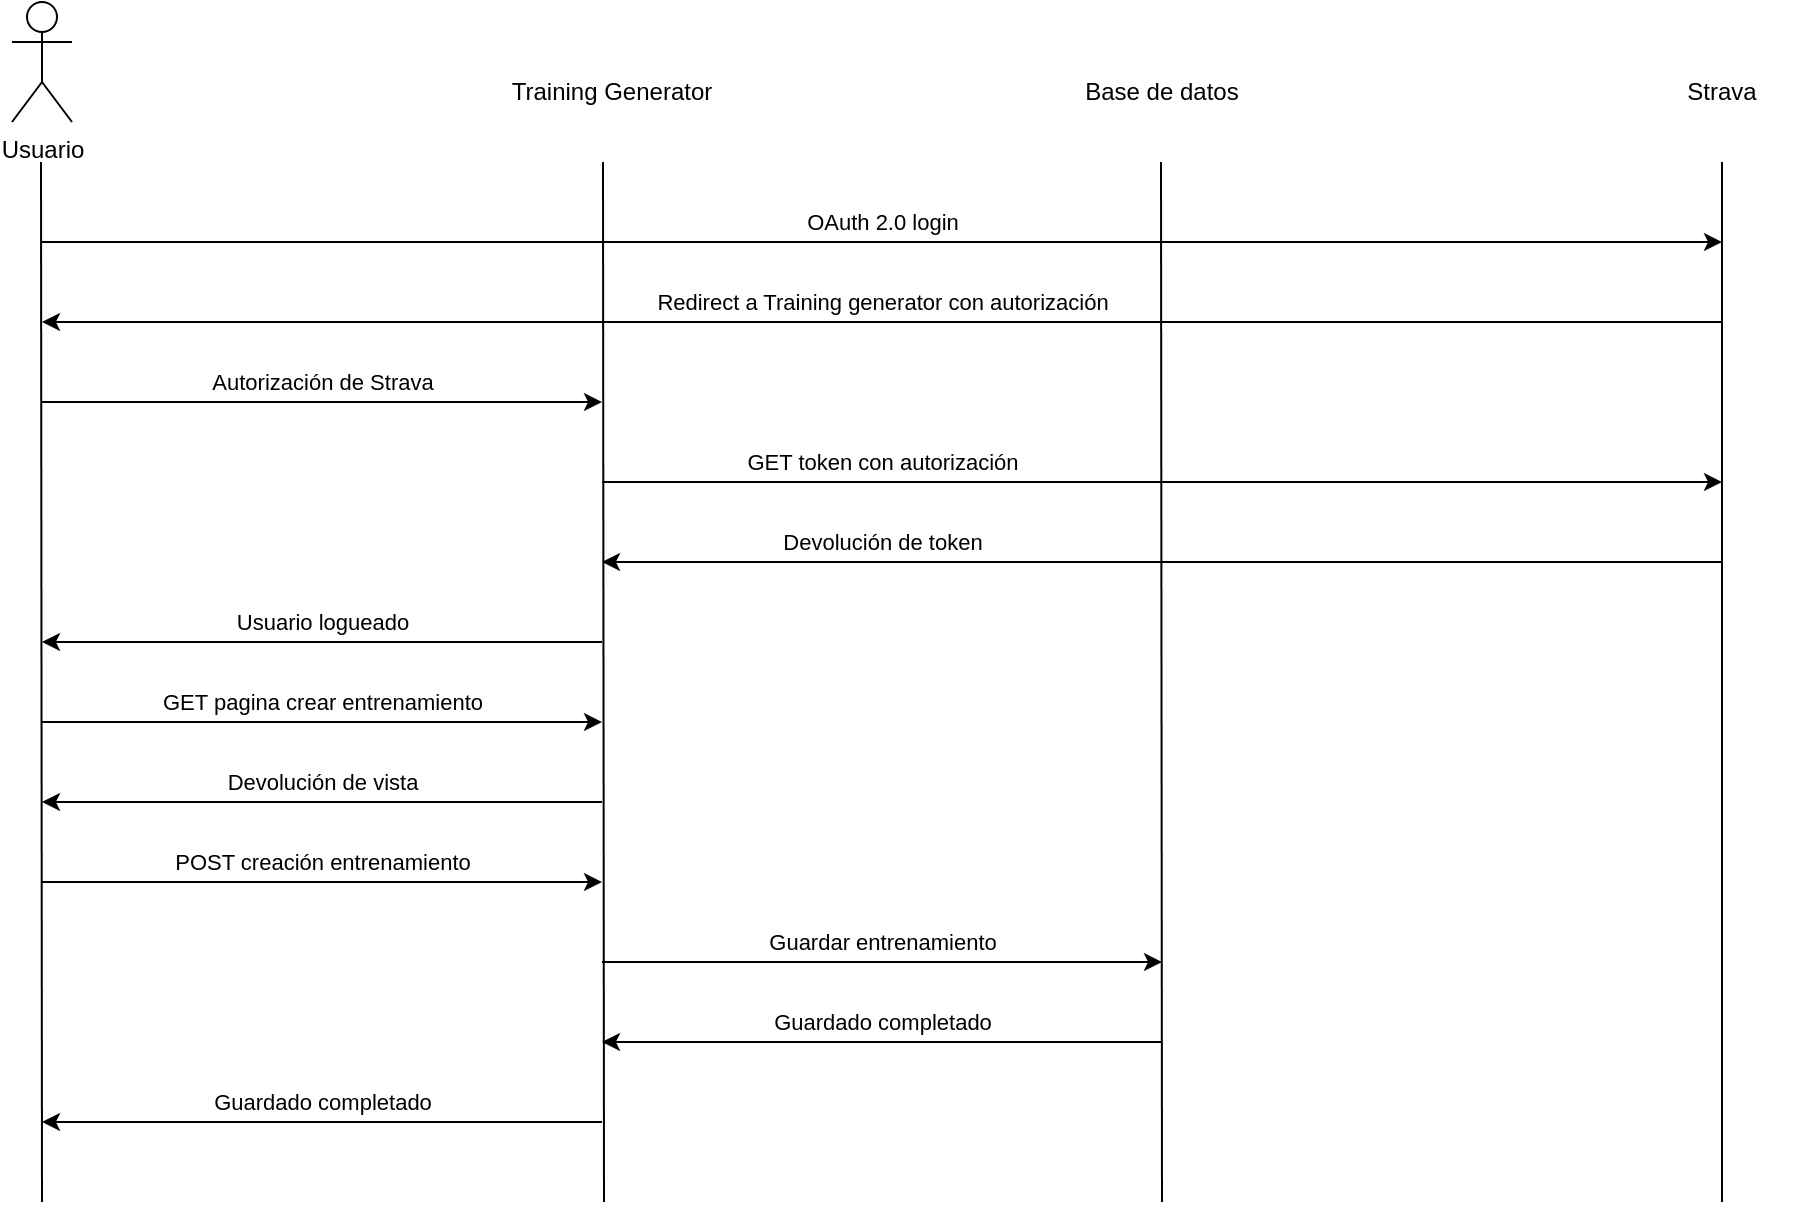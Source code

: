 <mxfile version="21.3.2" type="device">
  <diagram name="Página-1" id="tGasbVyNzPwbUm8kwMrS">
    <mxGraphModel dx="1434" dy="764" grid="1" gridSize="10" guides="1" tooltips="1" connect="1" arrows="1" fold="1" page="1" pageScale="1" pageWidth="827" pageHeight="1169" math="0" shadow="0">
      <root>
        <mxCell id="0" />
        <mxCell id="1" parent="0" />
        <mxCell id="ZWd0pGW9QoSTtCzK0dMh-1" value="Usuario" style="shape=umlActor;verticalLabelPosition=bottom;verticalAlign=top;html=1;outlineConnect=0;" vertex="1" parent="1">
          <mxGeometry x="125" y="40" width="30" height="60" as="geometry" />
        </mxCell>
        <mxCell id="ZWd0pGW9QoSTtCzK0dMh-4" value="" style="endArrow=none;html=1;rounded=0;" edge="1" parent="1">
          <mxGeometry width="50" height="50" relative="1" as="geometry">
            <mxPoint x="421" y="640" as="sourcePoint" />
            <mxPoint x="420.5" y="120" as="targetPoint" />
          </mxGeometry>
        </mxCell>
        <mxCell id="ZWd0pGW9QoSTtCzK0dMh-5" value="Training Generator" style="text;html=1;strokeColor=none;fillColor=none;align=center;verticalAlign=middle;whiteSpace=wrap;rounded=0;" vertex="1" parent="1">
          <mxGeometry x="370" y="70" width="110" height="30" as="geometry" />
        </mxCell>
        <mxCell id="ZWd0pGW9QoSTtCzK0dMh-6" value="" style="endArrow=none;html=1;rounded=0;" edge="1" parent="1">
          <mxGeometry width="50" height="50" relative="1" as="geometry">
            <mxPoint x="700" y="640" as="sourcePoint" />
            <mxPoint x="699.5" y="120" as="targetPoint" />
          </mxGeometry>
        </mxCell>
        <mxCell id="ZWd0pGW9QoSTtCzK0dMh-7" value="Base de datos" style="text;html=1;strokeColor=none;fillColor=none;align=center;verticalAlign=middle;whiteSpace=wrap;rounded=0;" vertex="1" parent="1">
          <mxGeometry x="660" y="70" width="80" height="30" as="geometry" />
        </mxCell>
        <mxCell id="ZWd0pGW9QoSTtCzK0dMh-8" value="" style="endArrow=none;html=1;rounded=0;" edge="1" parent="1">
          <mxGeometry width="50" height="50" relative="1" as="geometry">
            <mxPoint x="140" y="640" as="sourcePoint" />
            <mxPoint x="139.5" y="120" as="targetPoint" />
          </mxGeometry>
        </mxCell>
        <mxCell id="ZWd0pGW9QoSTtCzK0dMh-10" value="" style="endArrow=classic;html=1;rounded=0;" edge="1" parent="1">
          <mxGeometry width="50" height="50" relative="1" as="geometry">
            <mxPoint x="140" y="400" as="sourcePoint" />
            <mxPoint x="420" y="400" as="targetPoint" />
          </mxGeometry>
        </mxCell>
        <mxCell id="ZWd0pGW9QoSTtCzK0dMh-12" value="GET pagina crear entrenamiento" style="edgeLabel;html=1;align=center;verticalAlign=middle;resizable=0;points=[];" vertex="1" connectable="0" parent="ZWd0pGW9QoSTtCzK0dMh-10">
          <mxGeometry x="-0.071" y="-3" relative="1" as="geometry">
            <mxPoint x="10" y="-13" as="offset" />
          </mxGeometry>
        </mxCell>
        <mxCell id="ZWd0pGW9QoSTtCzK0dMh-14" value="" style="endArrow=classic;html=1;rounded=0;" edge="1" parent="1">
          <mxGeometry width="50" height="50" relative="1" as="geometry">
            <mxPoint x="420" y="440" as="sourcePoint" />
            <mxPoint x="140" y="440" as="targetPoint" />
          </mxGeometry>
        </mxCell>
        <mxCell id="ZWd0pGW9QoSTtCzK0dMh-15" value="Devolución de vista" style="edgeLabel;html=1;align=center;verticalAlign=middle;resizable=0;points=[];" vertex="1" connectable="0" parent="ZWd0pGW9QoSTtCzK0dMh-14">
          <mxGeometry x="0.079" y="1" relative="1" as="geometry">
            <mxPoint x="11" y="-11" as="offset" />
          </mxGeometry>
        </mxCell>
        <mxCell id="ZWd0pGW9QoSTtCzK0dMh-16" value="" style="endArrow=classic;html=1;rounded=0;" edge="1" parent="1">
          <mxGeometry width="50" height="50" relative="1" as="geometry">
            <mxPoint x="140" y="480" as="sourcePoint" />
            <mxPoint x="420" y="480" as="targetPoint" />
          </mxGeometry>
        </mxCell>
        <mxCell id="ZWd0pGW9QoSTtCzK0dMh-17" value="POST creación entrenamiento" style="edgeLabel;html=1;align=center;verticalAlign=middle;resizable=0;points=[];" vertex="1" connectable="0" parent="ZWd0pGW9QoSTtCzK0dMh-16">
          <mxGeometry x="-0.171" y="1" relative="1" as="geometry">
            <mxPoint x="24" y="-9" as="offset" />
          </mxGeometry>
        </mxCell>
        <mxCell id="ZWd0pGW9QoSTtCzK0dMh-19" value="" style="endArrow=none;html=1;rounded=0;" edge="1" parent="1">
          <mxGeometry width="50" height="50" relative="1" as="geometry">
            <mxPoint x="980" y="640" as="sourcePoint" />
            <mxPoint x="980" y="120" as="targetPoint" />
          </mxGeometry>
        </mxCell>
        <mxCell id="ZWd0pGW9QoSTtCzK0dMh-20" value="Strava" style="text;html=1;strokeColor=none;fillColor=none;align=center;verticalAlign=middle;whiteSpace=wrap;rounded=0;" vertex="1" parent="1">
          <mxGeometry x="940" y="70" width="80" height="30" as="geometry" />
        </mxCell>
        <mxCell id="ZWd0pGW9QoSTtCzK0dMh-21" value="" style="endArrow=classic;html=1;rounded=0;" edge="1" parent="1">
          <mxGeometry width="50" height="50" relative="1" as="geometry">
            <mxPoint x="140" y="160" as="sourcePoint" />
            <mxPoint x="980" y="160" as="targetPoint" />
          </mxGeometry>
        </mxCell>
        <mxCell id="ZWd0pGW9QoSTtCzK0dMh-22" value="OAuth 2.0 login" style="edgeLabel;html=1;align=center;verticalAlign=middle;resizable=0;points=[];" vertex="1" connectable="0" parent="ZWd0pGW9QoSTtCzK0dMh-21">
          <mxGeometry x="-0.079" y="1" relative="1" as="geometry">
            <mxPoint x="33" y="-9" as="offset" />
          </mxGeometry>
        </mxCell>
        <mxCell id="ZWd0pGW9QoSTtCzK0dMh-23" value="" style="endArrow=classic;html=1;rounded=0;" edge="1" parent="1">
          <mxGeometry width="50" height="50" relative="1" as="geometry">
            <mxPoint x="980" y="200" as="sourcePoint" />
            <mxPoint x="140" y="200" as="targetPoint" />
          </mxGeometry>
        </mxCell>
        <mxCell id="ZWd0pGW9QoSTtCzK0dMh-24" value="Redirect a Training generator con autorización" style="edgeLabel;html=1;align=center;verticalAlign=middle;resizable=0;points=[];" vertex="1" connectable="0" parent="ZWd0pGW9QoSTtCzK0dMh-23">
          <mxGeometry x="0.079" y="-2" relative="1" as="geometry">
            <mxPoint x="33" y="-8" as="offset" />
          </mxGeometry>
        </mxCell>
        <mxCell id="ZWd0pGW9QoSTtCzK0dMh-25" value="" style="endArrow=classic;html=1;rounded=0;" edge="1" parent="1">
          <mxGeometry width="50" height="50" relative="1" as="geometry">
            <mxPoint x="140" y="240" as="sourcePoint" />
            <mxPoint x="420" y="240" as="targetPoint" />
          </mxGeometry>
        </mxCell>
        <mxCell id="ZWd0pGW9QoSTtCzK0dMh-26" value="Autorización de Strava" style="edgeLabel;html=1;align=center;verticalAlign=middle;resizable=0;points=[];" vertex="1" connectable="0" parent="ZWd0pGW9QoSTtCzK0dMh-25">
          <mxGeometry x="-0.186" y="2" relative="1" as="geometry">
            <mxPoint x="26" y="-8" as="offset" />
          </mxGeometry>
        </mxCell>
        <mxCell id="ZWd0pGW9QoSTtCzK0dMh-27" value="" style="endArrow=classic;html=1;rounded=0;" edge="1" parent="1">
          <mxGeometry width="50" height="50" relative="1" as="geometry">
            <mxPoint x="420" y="280" as="sourcePoint" />
            <mxPoint x="980" y="280" as="targetPoint" />
          </mxGeometry>
        </mxCell>
        <mxCell id="ZWd0pGW9QoSTtCzK0dMh-28" value="GET token con autorización" style="edgeLabel;html=1;align=center;verticalAlign=middle;resizable=0;points=[];" vertex="1" connectable="0" parent="ZWd0pGW9QoSTtCzK0dMh-27">
          <mxGeometry x="-0.164" y="-3" relative="1" as="geometry">
            <mxPoint x="-94" y="-13" as="offset" />
          </mxGeometry>
        </mxCell>
        <mxCell id="ZWd0pGW9QoSTtCzK0dMh-29" value="" style="endArrow=classic;html=1;rounded=0;" edge="1" parent="1">
          <mxGeometry width="50" height="50" relative="1" as="geometry">
            <mxPoint x="980" y="320" as="sourcePoint" />
            <mxPoint x="420" y="320" as="targetPoint" />
          </mxGeometry>
        </mxCell>
        <mxCell id="ZWd0pGW9QoSTtCzK0dMh-30" value="Devolución de token" style="edgeLabel;html=1;align=center;verticalAlign=middle;resizable=0;points=[];" vertex="1" connectable="0" parent="ZWd0pGW9QoSTtCzK0dMh-29">
          <mxGeometry x="0.079" y="-2" relative="1" as="geometry">
            <mxPoint x="-118" y="-8" as="offset" />
          </mxGeometry>
        </mxCell>
        <mxCell id="ZWd0pGW9QoSTtCzK0dMh-31" value="Usuario logueado" style="endArrow=classic;html=1;rounded=0;" edge="1" parent="1">
          <mxGeometry y="-10" width="50" height="50" relative="1" as="geometry">
            <mxPoint x="420" y="360" as="sourcePoint" />
            <mxPoint x="140" y="360" as="targetPoint" />
            <mxPoint as="offset" />
          </mxGeometry>
        </mxCell>
        <mxCell id="ZWd0pGW9QoSTtCzK0dMh-32" value="" style="endArrow=classic;html=1;rounded=0;" edge="1" parent="1">
          <mxGeometry width="50" height="50" relative="1" as="geometry">
            <mxPoint x="420" y="520" as="sourcePoint" />
            <mxPoint x="700" y="520" as="targetPoint" />
          </mxGeometry>
        </mxCell>
        <mxCell id="ZWd0pGW9QoSTtCzK0dMh-33" value="Guardar entrenamiento" style="edgeLabel;html=1;align=center;verticalAlign=middle;resizable=0;points=[];" vertex="1" connectable="0" parent="ZWd0pGW9QoSTtCzK0dMh-32">
          <mxGeometry x="0.114" y="-2" relative="1" as="geometry">
            <mxPoint x="-16" y="-12" as="offset" />
          </mxGeometry>
        </mxCell>
        <mxCell id="ZWd0pGW9QoSTtCzK0dMh-34" value="" style="endArrow=classic;html=1;rounded=0;" edge="1" parent="1">
          <mxGeometry width="50" height="50" relative="1" as="geometry">
            <mxPoint x="700" y="560" as="sourcePoint" />
            <mxPoint x="420" y="560" as="targetPoint" />
          </mxGeometry>
        </mxCell>
        <mxCell id="ZWd0pGW9QoSTtCzK0dMh-35" value="Guardado completado" style="edgeLabel;html=1;align=center;verticalAlign=middle;resizable=0;points=[];" vertex="1" connectable="0" parent="ZWd0pGW9QoSTtCzK0dMh-34">
          <mxGeometry x="0.3" relative="1" as="geometry">
            <mxPoint x="42" y="-10" as="offset" />
          </mxGeometry>
        </mxCell>
        <mxCell id="ZWd0pGW9QoSTtCzK0dMh-36" value="" style="endArrow=classic;html=1;rounded=0;" edge="1" parent="1">
          <mxGeometry width="50" height="50" relative="1" as="geometry">
            <mxPoint x="420" y="600" as="sourcePoint" />
            <mxPoint x="140" y="600" as="targetPoint" />
          </mxGeometry>
        </mxCell>
        <mxCell id="ZWd0pGW9QoSTtCzK0dMh-37" value="Guardado completado" style="edgeLabel;html=1;align=center;verticalAlign=middle;resizable=0;points=[];" vertex="1" connectable="0" parent="ZWd0pGW9QoSTtCzK0dMh-36">
          <mxGeometry x="0.3" relative="1" as="geometry">
            <mxPoint x="42" y="-10" as="offset" />
          </mxGeometry>
        </mxCell>
      </root>
    </mxGraphModel>
  </diagram>
</mxfile>
